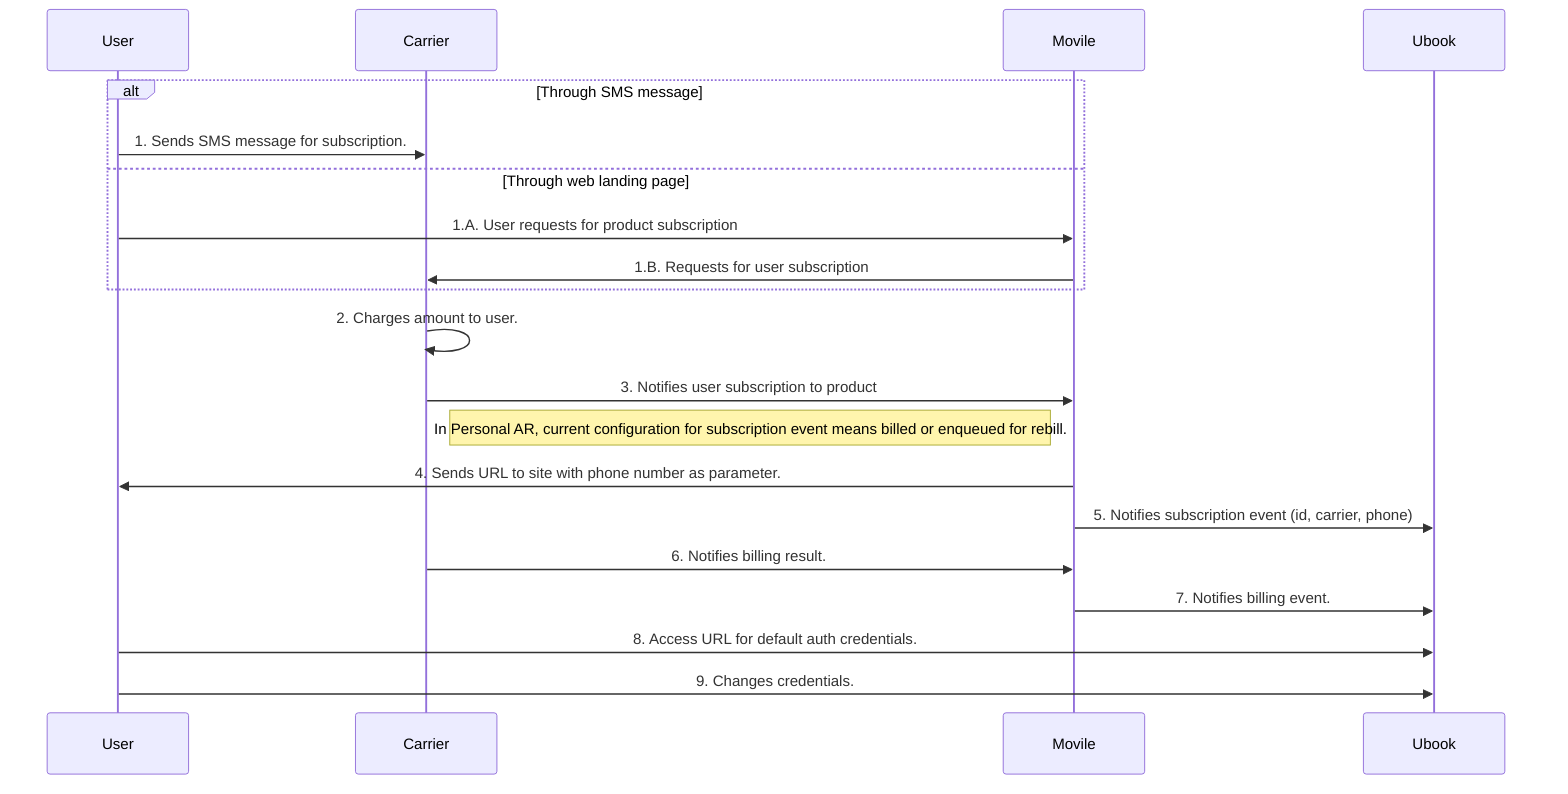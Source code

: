sequenceDiagram
    alt Through SMS message
        User ->> Carrier: 1. Sends SMS message for subscription.
    else Through web landing page
        User ->> Movile: 1.A. User requests for product subscription
        Movile ->> Carrier: 1.B. Requests for user subscription
    end

    Carrier ->> Carrier: 2. Charges amount to user.
    Carrier ->> Movile: 3. Notifies user subscription to product
    Note right of Carrier: In Personal AR, current configuration for subscription event means billed or enqueued for rebill.

    Movile ->> User: 4. Sends URL to site with phone number as parameter.
    Movile ->> Ubook: 5. Notifies subscription event (id, carrier, phone)

    Carrier ->> Movile: 6. Notifies billing result.
    Movile ->> Ubook: 7. Notifies billing event.

    User ->> Ubook: 8. Access URL for default auth credentials.
    User ->> Ubook: 9. Changes credentials.
